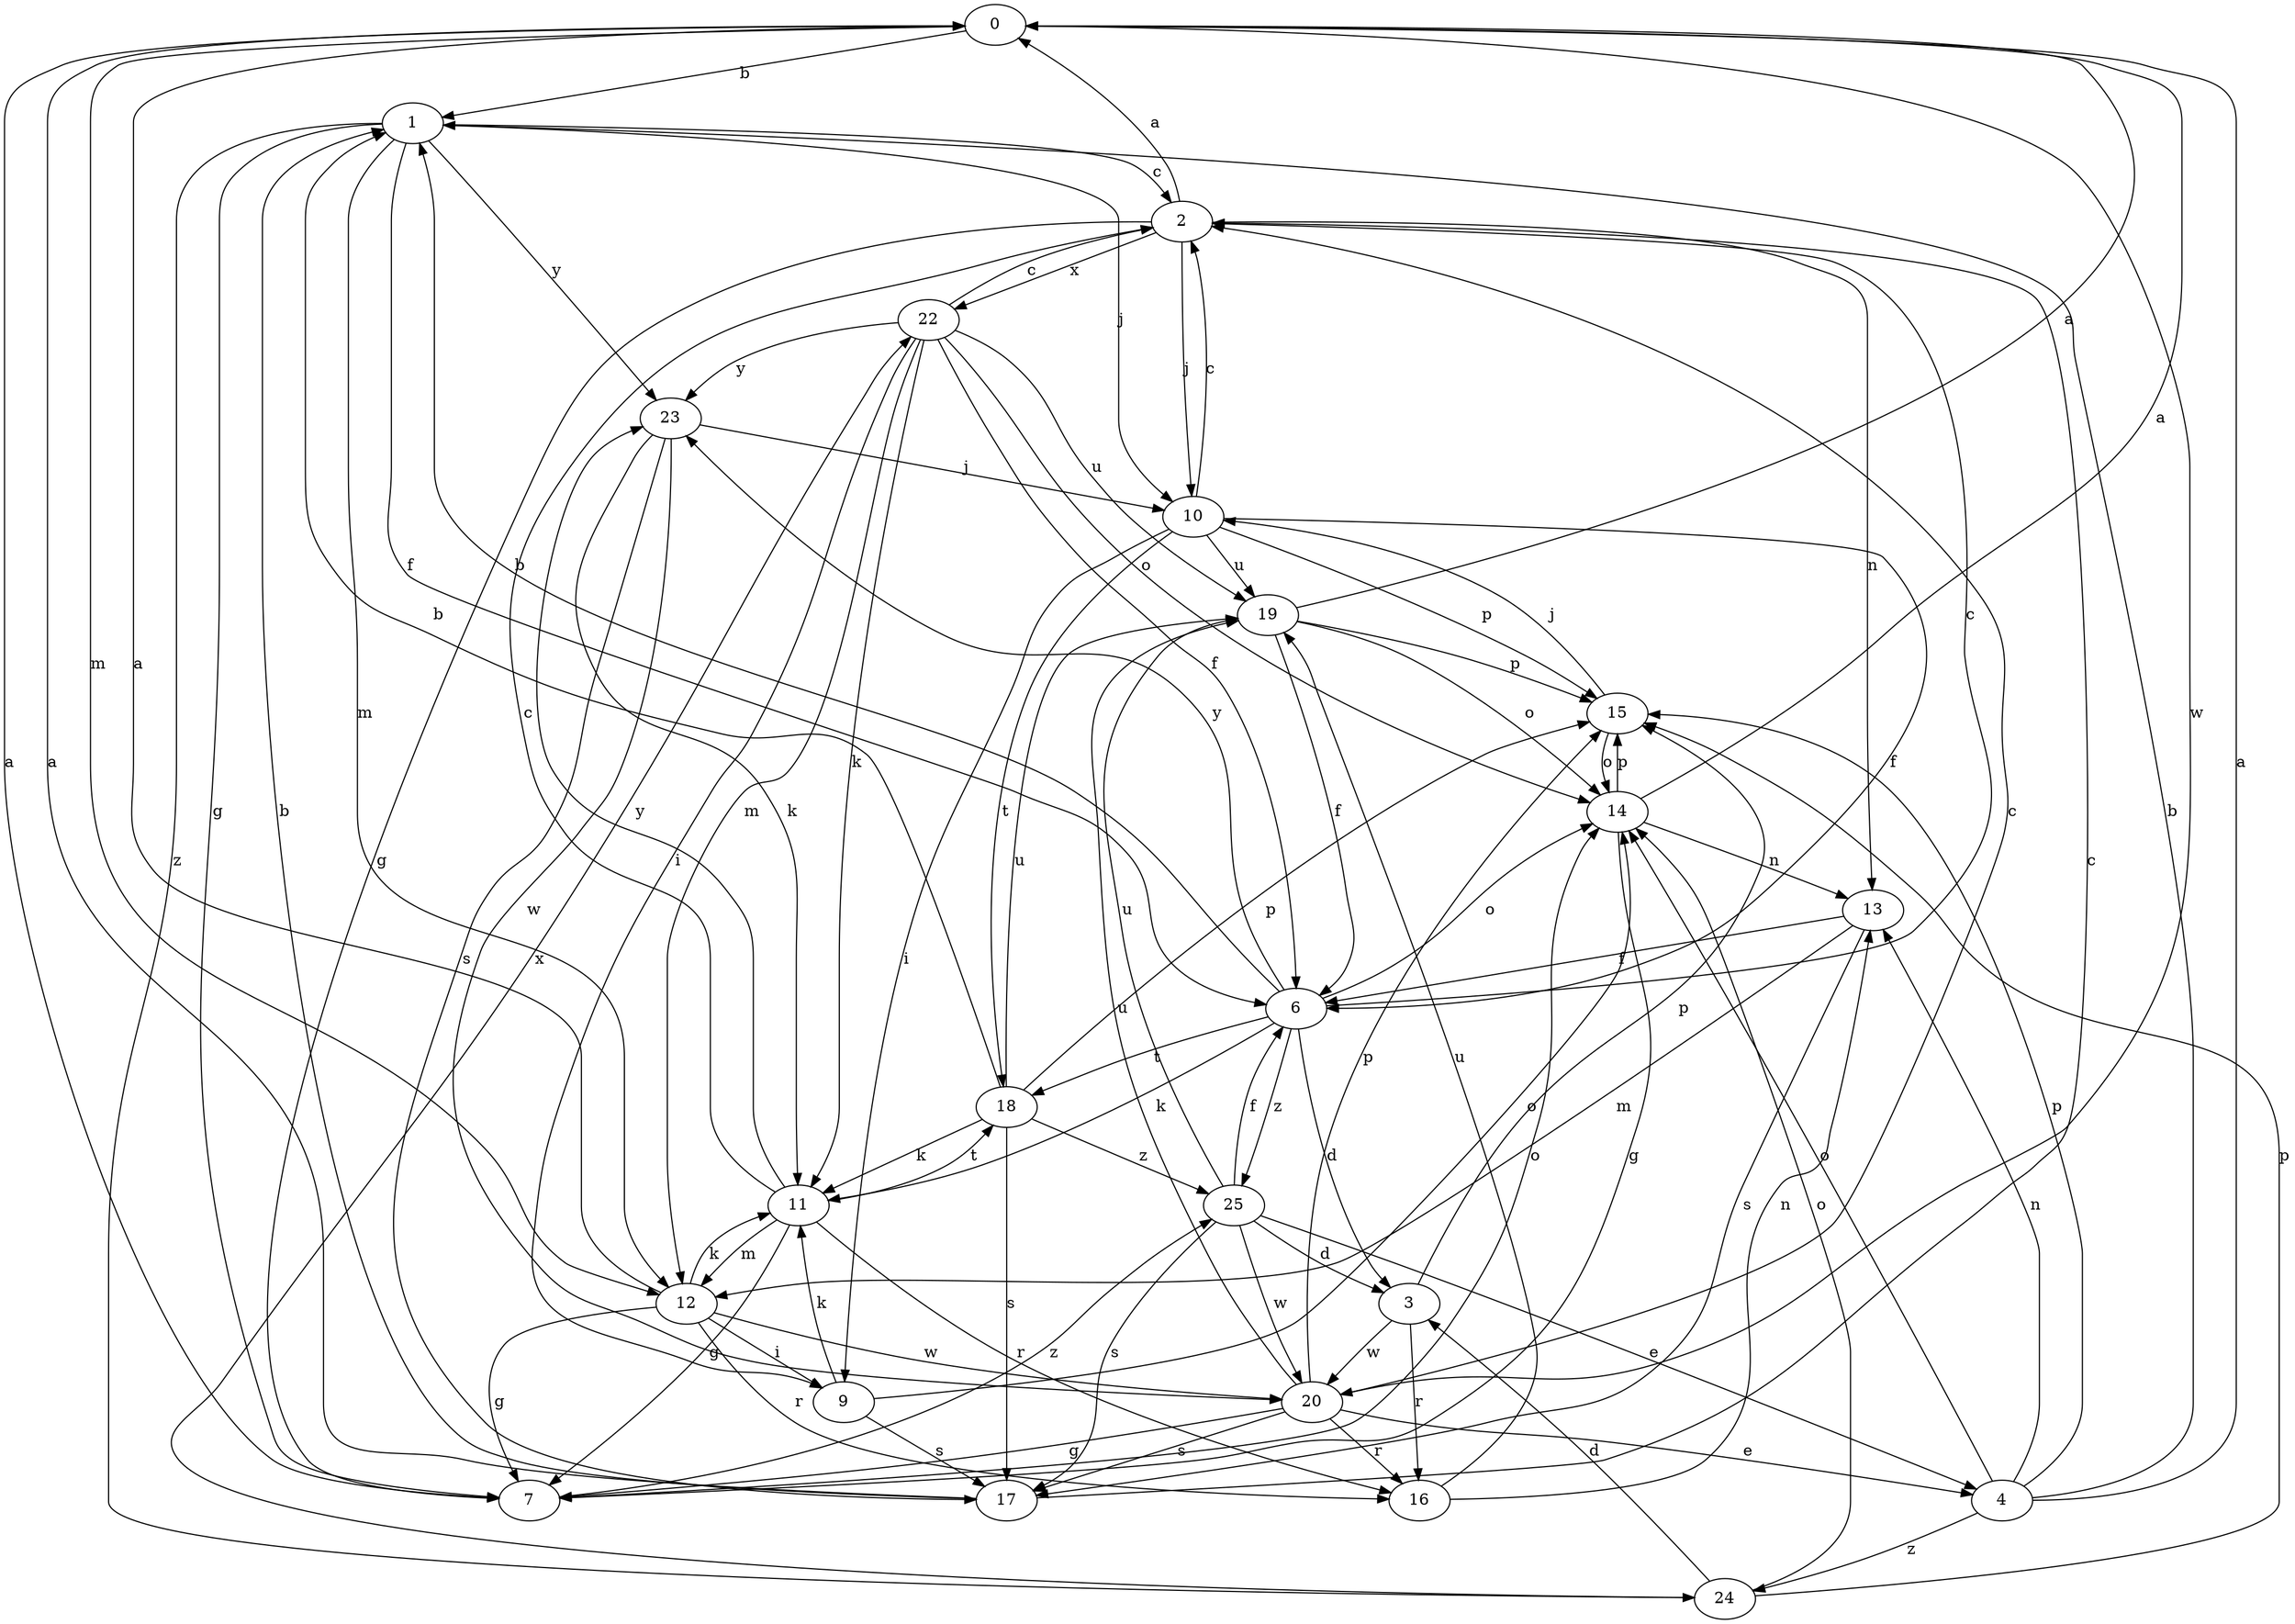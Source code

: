 strict digraph  {
0;
1;
2;
3;
4;
6;
7;
9;
10;
11;
12;
13;
14;
15;
16;
17;
18;
19;
20;
22;
23;
24;
25;
0 -> 1  [label=b];
0 -> 12  [label=m];
0 -> 20  [label=w];
1 -> 2  [label=c];
1 -> 6  [label=f];
1 -> 7  [label=g];
1 -> 10  [label=j];
1 -> 12  [label=m];
1 -> 23  [label=y];
1 -> 24  [label=z];
2 -> 0  [label=a];
2 -> 7  [label=g];
2 -> 10  [label=j];
2 -> 13  [label=n];
2 -> 22  [label=x];
3 -> 15  [label=p];
3 -> 16  [label=r];
3 -> 20  [label=w];
4 -> 0  [label=a];
4 -> 1  [label=b];
4 -> 13  [label=n];
4 -> 14  [label=o];
4 -> 15  [label=p];
4 -> 24  [label=z];
6 -> 1  [label=b];
6 -> 2  [label=c];
6 -> 3  [label=d];
6 -> 11  [label=k];
6 -> 14  [label=o];
6 -> 18  [label=t];
6 -> 23  [label=y];
6 -> 25  [label=z];
7 -> 0  [label=a];
7 -> 14  [label=o];
7 -> 25  [label=z];
9 -> 11  [label=k];
9 -> 14  [label=o];
9 -> 17  [label=s];
10 -> 2  [label=c];
10 -> 6  [label=f];
10 -> 9  [label=i];
10 -> 15  [label=p];
10 -> 18  [label=t];
10 -> 19  [label=u];
11 -> 2  [label=c];
11 -> 7  [label=g];
11 -> 12  [label=m];
11 -> 16  [label=r];
11 -> 18  [label=t];
11 -> 23  [label=y];
12 -> 0  [label=a];
12 -> 7  [label=g];
12 -> 9  [label=i];
12 -> 11  [label=k];
12 -> 16  [label=r];
12 -> 20  [label=w];
13 -> 6  [label=f];
13 -> 12  [label=m];
13 -> 17  [label=s];
14 -> 0  [label=a];
14 -> 7  [label=g];
14 -> 13  [label=n];
14 -> 15  [label=p];
15 -> 10  [label=j];
15 -> 14  [label=o];
16 -> 13  [label=n];
16 -> 19  [label=u];
17 -> 0  [label=a];
17 -> 1  [label=b];
17 -> 2  [label=c];
18 -> 1  [label=b];
18 -> 11  [label=k];
18 -> 15  [label=p];
18 -> 17  [label=s];
18 -> 19  [label=u];
18 -> 25  [label=z];
19 -> 0  [label=a];
19 -> 6  [label=f];
19 -> 14  [label=o];
19 -> 15  [label=p];
20 -> 2  [label=c];
20 -> 4  [label=e];
20 -> 7  [label=g];
20 -> 15  [label=p];
20 -> 16  [label=r];
20 -> 17  [label=s];
20 -> 19  [label=u];
22 -> 2  [label=c];
22 -> 6  [label=f];
22 -> 9  [label=i];
22 -> 11  [label=k];
22 -> 12  [label=m];
22 -> 14  [label=o];
22 -> 19  [label=u];
22 -> 23  [label=y];
23 -> 10  [label=j];
23 -> 11  [label=k];
23 -> 17  [label=s];
23 -> 20  [label=w];
24 -> 3  [label=d];
24 -> 14  [label=o];
24 -> 15  [label=p];
24 -> 22  [label=x];
25 -> 3  [label=d];
25 -> 4  [label=e];
25 -> 6  [label=f];
25 -> 17  [label=s];
25 -> 19  [label=u];
25 -> 20  [label=w];
}

